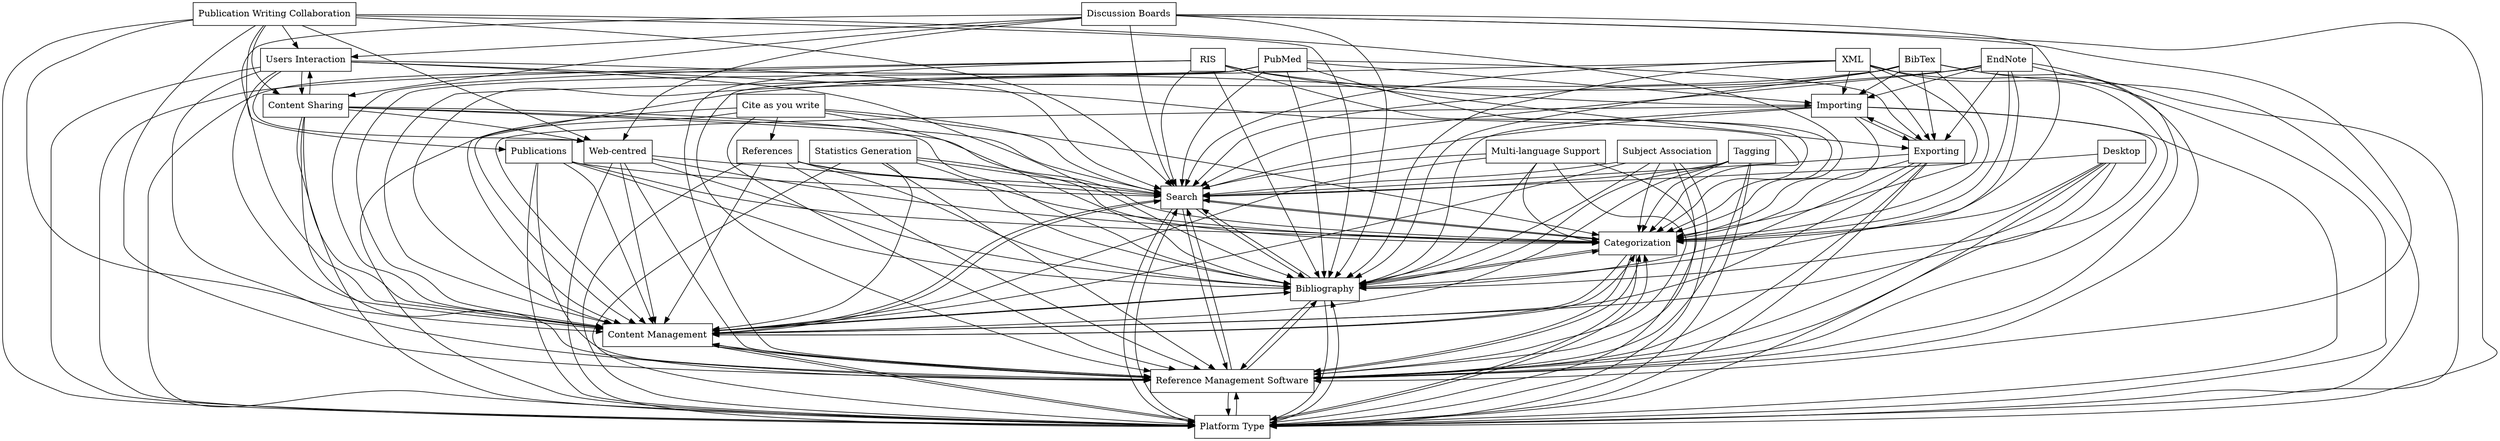 digraph{
graph [rankdir=TB];
node [shape=box];
edge [arrowhead=normal];
0[label="Search",]
1[label="Publication Writing Collaboration",]
2[label="Cite as you write",]
3[label="Categorization",]
4[label="Statistics Generation",]
5[label="Multi-language Support",]
6[label="References",]
7[label="RIS",]
8[label="Tagging",]
9[label="Importing",]
10[label="Desktop",]
11[label="EndNote",]
12[label="Exporting",]
13[label="Platform Type",]
14[label="Discussion Boards",]
15[label="Reference Management Software",]
16[label="Publications",]
17[label="Web-centred",]
18[label="PubMed",]
19[label="Users Interaction",]
20[label="Content Management",]
21[label="Bibliography",]
22[label="BibTex",]
23[label="Subject Association",]
24[label="XML",]
25[label="Content Sharing",]
0->3[label="",]
0->13[label="",]
0->15[label="",]
0->20[label="",]
0->21[label="",]
1->0[label="",]
1->3[label="",]
1->13[label="",]
1->15[label="",]
1->16[label="",]
1->17[label="",]
1->19[label="",]
1->20[label="",]
1->21[label="",]
1->25[label="",]
2->0[label="",]
2->3[label="",]
2->6[label="",]
2->13[label="",]
2->15[label="",]
2->20[label="",]
2->21[label="",]
3->0[label="",]
3->13[label="",]
3->15[label="",]
3->20[label="",]
3->21[label="",]
4->0[label="",]
4->3[label="",]
4->13[label="",]
4->15[label="",]
4->20[label="",]
4->21[label="",]
5->0[label="",]
5->3[label="",]
5->13[label="",]
5->15[label="",]
5->20[label="",]
5->21[label="",]
6->0[label="",]
6->3[label="",]
6->13[label="",]
6->15[label="",]
6->20[label="",]
6->21[label="",]
7->0[label="",]
7->3[label="",]
7->9[label="",]
7->12[label="",]
7->13[label="",]
7->15[label="",]
7->20[label="",]
7->21[label="",]
8->0[label="",]
8->3[label="",]
8->13[label="",]
8->15[label="",]
8->20[label="",]
8->21[label="",]
9->0[label="",]
9->3[label="",]
9->12[label="",]
9->13[label="",]
9->15[label="",]
9->20[label="",]
9->21[label="",]
10->0[label="",]
10->3[label="",]
10->13[label="",]
10->15[label="",]
10->20[label="",]
10->21[label="",]
11->0[label="",]
11->3[label="",]
11->9[label="",]
11->12[label="",]
11->13[label="",]
11->15[label="",]
11->20[label="",]
11->21[label="",]
12->0[label="",]
12->3[label="",]
12->9[label="",]
12->13[label="",]
12->15[label="",]
12->20[label="",]
12->21[label="",]
13->0[label="",]
13->3[label="",]
13->15[label="",]
13->20[label="",]
13->21[label="",]
14->0[label="",]
14->3[label="",]
14->13[label="",]
14->15[label="",]
14->17[label="",]
14->19[label="",]
14->20[label="",]
14->21[label="",]
14->25[label="",]
15->0[label="",]
15->3[label="",]
15->13[label="",]
15->20[label="",]
15->21[label="",]
16->0[label="",]
16->3[label="",]
16->13[label="",]
16->15[label="",]
16->20[label="",]
16->21[label="",]
17->0[label="",]
17->3[label="",]
17->13[label="",]
17->15[label="",]
17->20[label="",]
17->21[label="",]
18->0[label="",]
18->3[label="",]
18->9[label="",]
18->12[label="",]
18->13[label="",]
18->15[label="",]
18->20[label="",]
18->21[label="",]
19->0[label="",]
19->3[label="",]
19->13[label="",]
19->15[label="",]
19->17[label="",]
19->20[label="",]
19->21[label="",]
19->25[label="",]
20->0[label="",]
20->3[label="",]
20->13[label="",]
20->15[label="",]
20->21[label="",]
21->0[label="",]
21->3[label="",]
21->13[label="",]
21->15[label="",]
21->20[label="",]
22->0[label="",]
22->3[label="",]
22->9[label="",]
22->12[label="",]
22->13[label="",]
22->15[label="",]
22->20[label="",]
22->21[label="",]
23->0[label="",]
23->3[label="",]
23->13[label="",]
23->15[label="",]
23->20[label="",]
23->21[label="",]
24->0[label="",]
24->3[label="",]
24->9[label="",]
24->12[label="",]
24->13[label="",]
24->15[label="",]
24->20[label="",]
24->21[label="",]
25->0[label="",]
25->3[label="",]
25->13[label="",]
25->15[label="",]
25->17[label="",]
25->19[label="",]
25->20[label="",]
25->21[label="",]
}
